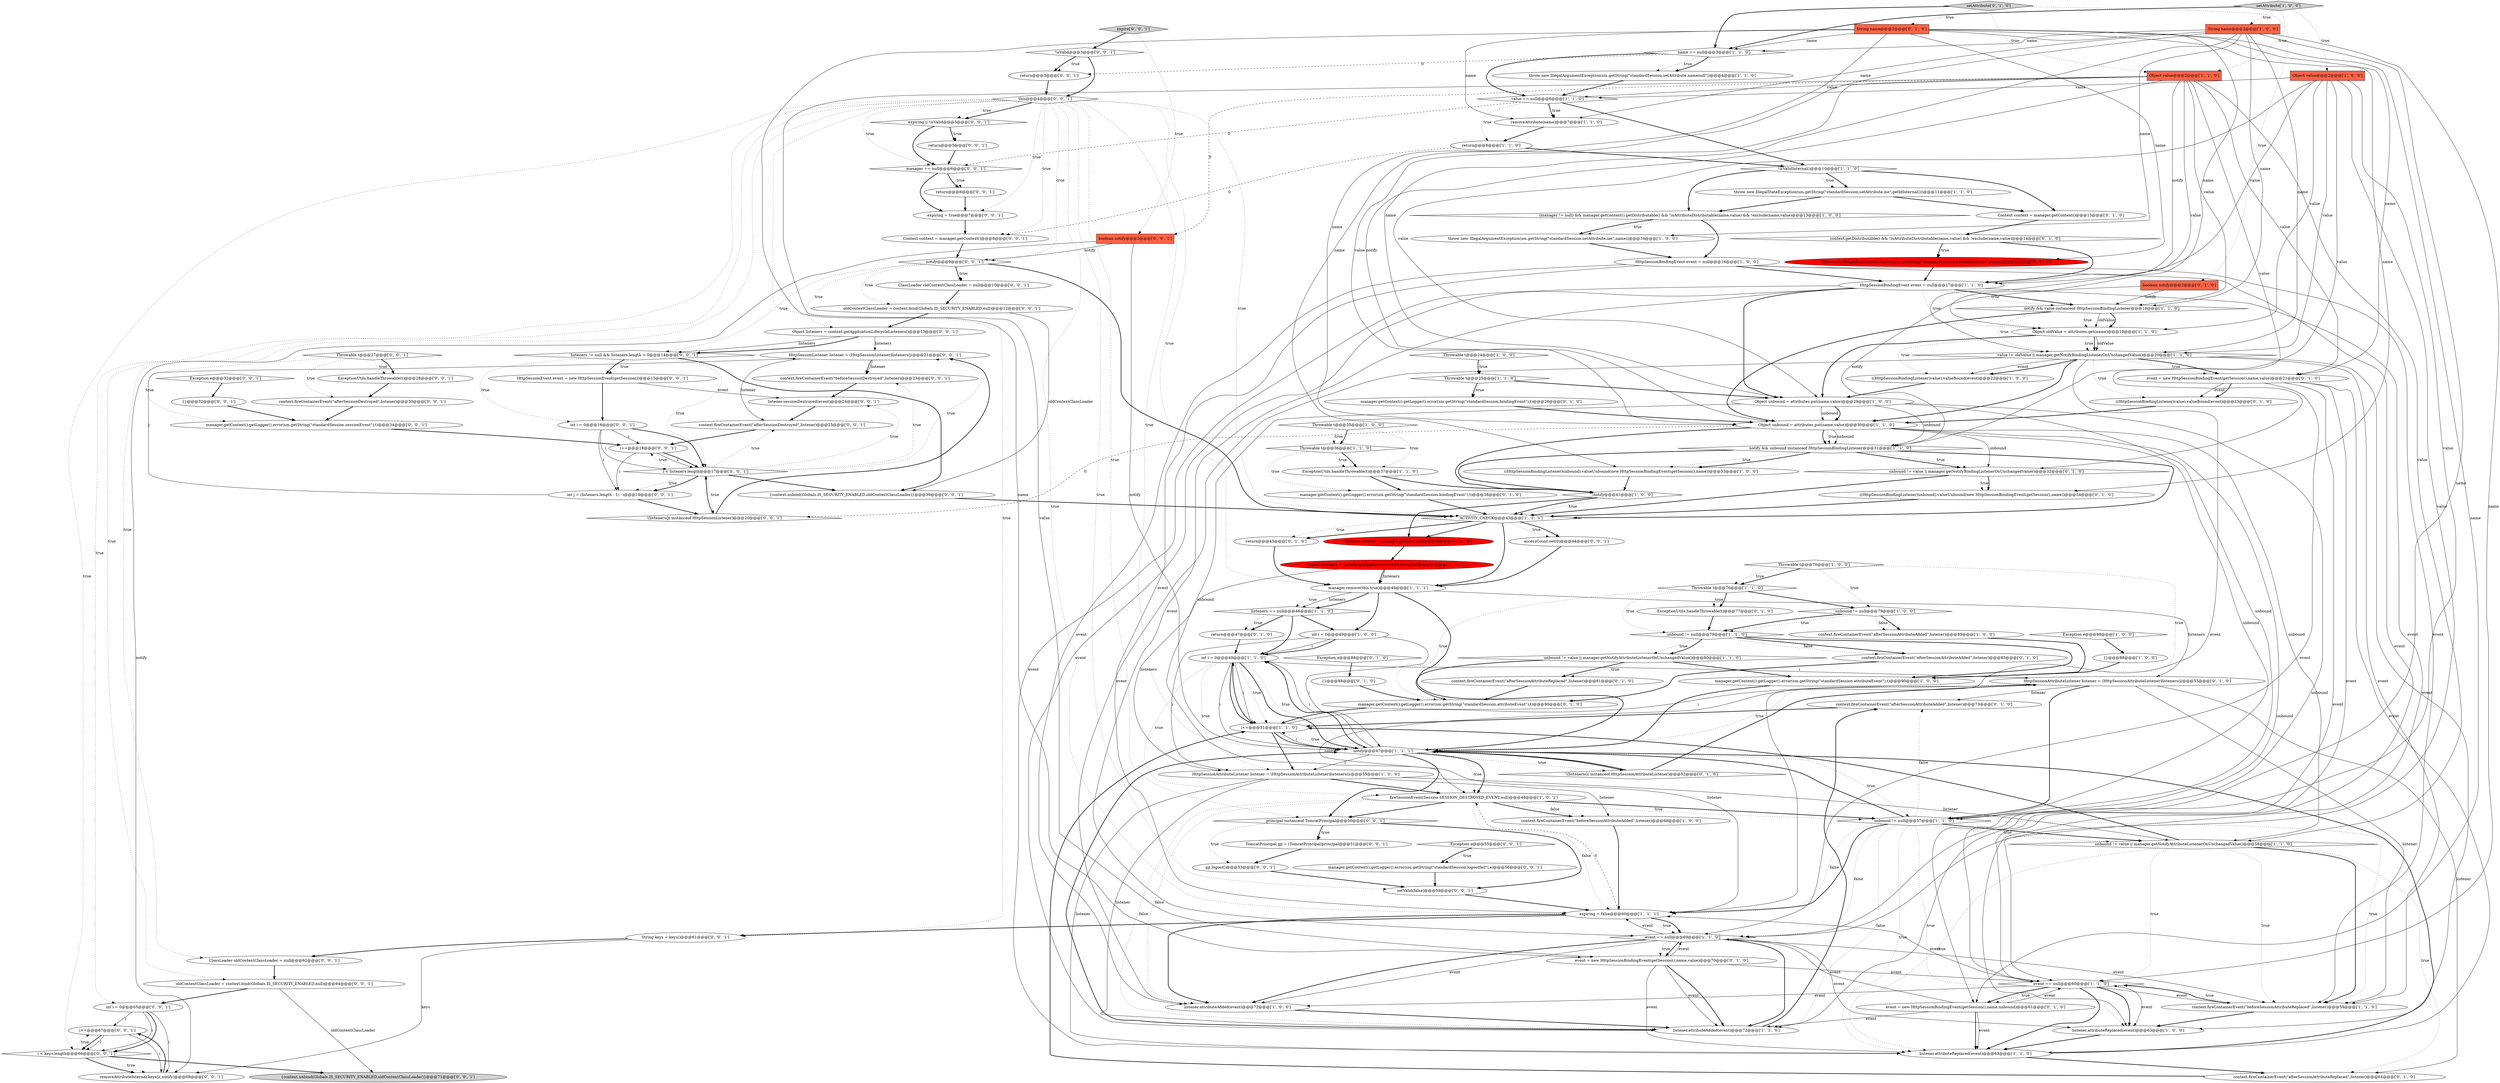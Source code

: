 digraph {
106 [style = filled, label = "notify@@@9@@@['0', '0', '1']", fillcolor = white, shape = diamond image = "AAA0AAABBB3BBB"];
45 [style = filled, label = "listeners == null@@@46@@@['1', '1', '0']", fillcolor = white, shape = diamond image = "AAA0AAABBB1BBB"];
86 [style = filled, label = "ClassLoader oldContextClassLoader = null@@@10@@@['0', '0', '1']", fillcolor = white, shape = ellipse image = "AAA0AAABBB3BBB"];
104 [style = filled, label = "return@@@3@@@['0', '0', '1']", fillcolor = white, shape = ellipse image = "AAA0AAABBB3BBB"];
73 [style = filled, label = "context.fireContainerEvent(\"afterSessionAttributeAdded\",listener)@@@73@@@['0', '1', '0']", fillcolor = white, shape = ellipse image = "AAA0AAABBB2BBB"];
31 [style = filled, label = "listener.attributeReplaced(event)@@@63@@@['1', '0', '0']", fillcolor = white, shape = ellipse image = "AAA0AAABBB1BBB"];
61 [style = filled, label = "return@@@43@@@['0', '1', '0']", fillcolor = white, shape = ellipse image = "AAA0AAABBB2BBB"];
74 [style = filled, label = "context.fireContainerEvent(\"afterSessionAttributeReplaced\",listener)@@@81@@@['0', '1', '0']", fillcolor = white, shape = ellipse image = "AAA0AAABBB2BBB"];
96 [style = filled, label = "!isValid@@@3@@@['0', '0', '1']", fillcolor = white, shape = diamond image = "AAA0AAABBB3BBB"];
17 [style = filled, label = "String name@@@2@@@['1', '0', '0']", fillcolor = tomato, shape = box image = "AAA0AAABBB1BBB"];
62 [style = filled, label = "event = new HttpSessionBindingEvent(getSession(),name,value)@@@21@@@['0', '1', '0']", fillcolor = white, shape = ellipse image = "AAA0AAABBB2BBB"];
51 [style = filled, label = "Object oldValue = attributes.get(name)@@@19@@@['1', '1', '0']", fillcolor = white, shape = ellipse image = "AAA0AAABBB1BBB"];
128 [style = filled, label = "Object listeners = context.getApplicationLifecycleListeners()@@@13@@@['0', '0', '1']", fillcolor = white, shape = ellipse image = "AAA0AAABBB3BBB"];
50 [style = filled, label = "listener.attributeReplaced(event)@@@63@@@['1', '1', '0']", fillcolor = white, shape = ellipse image = "AAA0AAABBB1BBB"];
123 [style = filled, label = "Exception e@@@55@@@['0', '0', '1']", fillcolor = white, shape = diamond image = "AAA0AAABBB3BBB"];
41 [style = filled, label = "manager.getContext().getLogger().error(sm.getString(\"standardSession.attributeEvent\"),t)@@@90@@@['1', '0', '0']", fillcolor = white, shape = ellipse image = "AAA0AAABBB1BBB"];
30 [style = filled, label = "((HttpSessionBindingListener)value).valueBound(event)@@@22@@@['1', '0', '0']", fillcolor = white, shape = ellipse image = "AAA0AAABBB1BBB"];
65 [style = filled, label = "context.fireContainerEvent(\"afterSessionAttributeReplaced\",listener)@@@64@@@['0', '1', '0']", fillcolor = white, shape = ellipse image = "AAA0AAABBB2BBB"];
85 [style = filled, label = "HttpSessionAttributeListener listener = (HttpSessionAttributeListener)listeners(i(@@@55@@@['0', '1', '0']", fillcolor = white, shape = ellipse image = "AAA0AAABBB2BBB"];
131 [style = filled, label = "context.fireContainerEvent(\"beforeSessionDestroyed\",listener)@@@23@@@['0', '0', '1']", fillcolor = white, shape = ellipse image = "AAA0AAABBB3BBB"];
53 [style = filled, label = "Throwable t@@@76@@@['1', '0', '0']", fillcolor = white, shape = diamond image = "AAA0AAABBB1BBB"];
32 [style = filled, label = "name == null@@@3@@@['1', '1', '0']", fillcolor = white, shape = diamond image = "AAA0AAABBB1BBB"];
119 [style = filled, label = "i < listeners.length@@@17@@@['0', '0', '1']", fillcolor = white, shape = diamond image = "AAA0AAABBB3BBB"];
46 [style = filled, label = "setAttribute['1', '0', '0']", fillcolor = lightgray, shape = diamond image = "AAA0AAABBB1BBB"];
109 [style = filled, label = "this@@@4@@@['0', '0', '1']", fillcolor = white, shape = diamond image = "AAA0AAABBB3BBB"];
49 [style = filled, label = "listener.attributeAdded(event)@@@72@@@['1', '0', '0']", fillcolor = white, shape = ellipse image = "AAA0AAABBB1BBB"];
64 [style = filled, label = "((HttpSessionBindingListener)value).valueBound(event)@@@23@@@['0', '1', '0']", fillcolor = white, shape = ellipse image = "AAA0AAABBB2BBB"];
56 [style = filled, label = "Throwable t@@@24@@@['1', '0', '0']", fillcolor = white, shape = diamond image = "AAA0AAABBB1BBB"];
91 [style = filled, label = "HttpSessionListener listener = (HttpSessionListener)listeners(j(@@@21@@@['0', '0', '1']", fillcolor = white, shape = ellipse image = "AAA0AAABBB3BBB"];
120 [style = filled, label = "manager.getContext().getLogger().error(sm.getString(\"standardSession.sessionEvent\"),t)@@@34@@@['0', '0', '1']", fillcolor = white, shape = ellipse image = "AAA0AAABBB3BBB"];
133 [style = filled, label = "context.fireContainerEvent(\"afterSessionDestroyed\",listener)@@@30@@@['0', '0', '1']", fillcolor = white, shape = ellipse image = "AAA0AAABBB3BBB"];
39 [style = filled, label = "value != oldValue || manager.getNotifyBindingListenerOnUnchangedValue()@@@20@@@['1', '1', '0']", fillcolor = white, shape = diamond image = "AAA0AAABBB1BBB"];
63 [style = filled, label = "manager.getContext().getLogger().error(sm.getString(\"standardSession.bindingEvent\"),t)@@@38@@@['0', '1', '0']", fillcolor = white, shape = ellipse image = "AAA0AAABBB2BBB"];
55 [style = filled, label = "unbound != value || manager.getNotifyAttributeListenerOnUnchangedValue()@@@58@@@['1', '1', '0']", fillcolor = white, shape = diamond image = "AAA0AAABBB1BBB"];
16 [style = filled, label = "ACTIVITY_CHECK@@@43@@@['1', '1', '1']", fillcolor = white, shape = diamond image = "AAA0AAABBB1BBB"];
79 [style = filled, label = "!(listeners(i( instanceof HttpSessionAttributeListener)@@@52@@@['0', '1', '0']", fillcolor = white, shape = diamond image = "AAA0AAABBB2BBB"];
38 [style = filled, label = "HttpSessionBindingEvent event = null@@@16@@@['1', '0', '0']", fillcolor = white, shape = ellipse image = "AAA0AAABBB1BBB"];
99 [style = filled, label = "{context.unbind(Globals.IS_SECURITY_ENABLED,oldContextClassLoader)}@@@71@@@['0', '0', '1']", fillcolor = lightgray, shape = ellipse image = "AAA0AAABBB3BBB"];
107 [style = filled, label = "i++@@@67@@@['0', '0', '1']", fillcolor = white, shape = ellipse image = "AAA0AAABBB3BBB"];
47 [style = filled, label = "notify && unbound instanceof HttpSessionBindingListener@@@31@@@['1', '1', '0']", fillcolor = white, shape = diamond image = "AAA0AAABBB1BBB"];
83 [style = filled, label = "String name@@@2@@@['0', '1', '0']", fillcolor = tomato, shape = box image = "AAA0AAABBB2BBB"];
101 [style = filled, label = "expiring || !isValid@@@5@@@['0', '0', '1']", fillcolor = white, shape = diamond image = "AAA0AAABBB3BBB"];
13 [style = filled, label = "int i = 0@@@49@@@['1', '1', '0']", fillcolor = white, shape = ellipse image = "AAA0AAABBB1BBB"];
33 [style = filled, label = "removeAttribute(name)@@@7@@@['1', '1', '0']", fillcolor = white, shape = ellipse image = "AAA0AAABBB1BBB"];
67 [style = filled, label = "event = new HttpSessionBindingEvent(getSession(),name,value)@@@70@@@['0', '1', '0']", fillcolor = white, shape = ellipse image = "AAA0AAABBB2BBB"];
72 [style = filled, label = "throw new IllegalArgumentException(sm.getString(\"standardSession.setAttribute.iae\",name))@@@15@@@['0', '1', '0']", fillcolor = red, shape = ellipse image = "AAA1AAABBB2BBB"];
93 [style = filled, label = "principal instanceof TomcatPrincipal@@@50@@@['0', '0', '1']", fillcolor = white, shape = diamond image = "AAA0AAABBB3BBB"];
19 [style = filled, label = "listener.attributeAdded(event)@@@72@@@['1', '1', '0']", fillcolor = white, shape = ellipse image = "AAA0AAABBB1BBB"];
127 [style = filled, label = "Throwable t@@@27@@@['0', '0', '1']", fillcolor = white, shape = diamond image = "AAA0AAABBB3BBB"];
115 [style = filled, label = "{}@@@32@@@['0', '0', '1']", fillcolor = white, shape = ellipse image = "AAA0AAABBB3BBB"];
59 [style = filled, label = "context.fireContainerEvent(\"afterSessionAttributeAdded\",listener)@@@85@@@['1', '0', '0']", fillcolor = white, shape = ellipse image = "AAA0AAABBB1BBB"];
78 [style = filled, label = "Context context = manager.getContext()@@@13@@@['0', '1', '0']", fillcolor = white, shape = ellipse image = "AAA0AAABBB2BBB"];
70 [style = filled, label = "boolean notify@@@2@@@['0', '1', '0']", fillcolor = tomato, shape = box image = "AAA0AAABBB2BBB"];
26 [style = filled, label = "HttpSessionBindingEvent event = null@@@17@@@['1', '1', '0']", fillcolor = white, shape = ellipse image = "AAA0AAABBB1BBB"];
90 [style = filled, label = "Exception e@@@32@@@['0', '0', '1']", fillcolor = white, shape = diamond image = "AAA0AAABBB3BBB"];
2 [style = filled, label = "Object value@@@2@@@['1', '0', '0']", fillcolor = tomato, shape = box image = "AAA0AAABBB1BBB"];
114 [style = filled, label = "ExceptionUtils.handleThrowable(t)@@@28@@@['0', '0', '1']", fillcolor = white, shape = ellipse image = "AAA0AAABBB3BBB"];
102 [style = filled, label = "int i = 0@@@65@@@['0', '0', '1']", fillcolor = white, shape = ellipse image = "AAA0AAABBB3BBB"];
69 [style = filled, label = "Exception e@@@88@@@['0', '1', '0']", fillcolor = white, shape = diamond image = "AAA0AAABBB2BBB"];
80 [style = filled, label = "return@@@47@@@['0', '1', '0']", fillcolor = white, shape = ellipse image = "AAA0AAABBB2BBB"];
100 [style = filled, label = "listeners != null && listeners.length > 0@@@14@@@['0', '0', '1']", fillcolor = white, shape = diamond image = "AAA0AAABBB3BBB"];
82 [style = filled, label = "((HttpSessionBindingListener)unbound).valueUnbound(new HttpSessionBindingEvent(getSession(),name))@@@34@@@['0', '1', '0']", fillcolor = white, shape = ellipse image = "AAA0AAABBB2BBB"];
11 [style = filled, label = "unbound != value || manager.getNotifyAttributeListenerOnUnchangedValue()@@@80@@@['1', '1', '0']", fillcolor = white, shape = diamond image = "AAA0AAABBB1BBB"];
52 [style = filled, label = "unbound != null@@@57@@@['1', '1', '0']", fillcolor = white, shape = diamond image = "AAA0AAABBB1BBB"];
40 [style = filled, label = "context.fireContainerEvent(\"beforeSessionAttributeReplaced\",listener)@@@59@@@['1', '1', '0']", fillcolor = white, shape = ellipse image = "AAA0AAABBB1BBB"];
8 [style = filled, label = "HttpSessionAttributeListener listener = (HttpSessionAttributeListener)listeners(i(@@@55@@@['1', '0', '0']", fillcolor = white, shape = ellipse image = "AAA0AAABBB1BBB"];
60 [style = filled, label = "context.getDistributable() && !isAttributeDistributable(name,value) && !exclude(name,value)@@@14@@@['0', '1', '0']", fillcolor = white, shape = diamond image = "AAA0AAABBB2BBB"];
22 [style = filled, label = "throw new IllegalStateException(sm.getString(\"standardSession.setAttribute.ise\",getIdInternal()))@@@11@@@['1', '1', '0']", fillcolor = white, shape = ellipse image = "AAA0AAABBB1BBB"];
25 [style = filled, label = "Throwable t@@@36@@@['1', '1', '0']", fillcolor = white, shape = diamond image = "AAA0AAABBB1BBB"];
34 [style = filled, label = "Object unbound = attributes.put(name,value)@@@29@@@['1', '0', '0']", fillcolor = white, shape = ellipse image = "AAA0AAABBB1BBB"];
42 [style = filled, label = "(manager != null) && manager.getContext().getDistributable() && !isAttributeDistributable(name,value) && !exclude(name,value)@@@13@@@['1', '0', '0']", fillcolor = white, shape = diamond image = "AAA0AAABBB1BBB"];
37 [style = filled, label = "context.fireContainerEvent(\"beforeSessionAttributeAdded\",listener)@@@68@@@['1', '0', '0']", fillcolor = white, shape = ellipse image = "AAA0AAABBB1BBB"];
118 [style = filled, label = "HttpSessionEvent event = new HttpSessionEvent(getSession())@@@15@@@['0', '0', '1']", fillcolor = white, shape = ellipse image = "AAA0AAABBB3BBB"];
122 [style = filled, label = "TomcatPrincipal gp = (TomcatPrincipal)principal@@@51@@@['0', '0', '1']", fillcolor = white, shape = ellipse image = "AAA0AAABBB3BBB"];
76 [style = filled, label = "unbound != value || manager.getNotifyBindingListenerOnUnchangedValue()@@@32@@@['0', '1', '0']", fillcolor = white, shape = diamond image = "AAA0AAABBB2BBB"];
110 [style = filled, label = "i < keys.length@@@66@@@['0', '0', '1']", fillcolor = white, shape = diamond image = "AAA0AAABBB3BBB"];
7 [style = filled, label = "return@@@8@@@['1', '1', '0']", fillcolor = white, shape = ellipse image = "AAA0AAABBB1BBB"];
129 [style = filled, label = "expiring = true@@@7@@@['0', '0', '1']", fillcolor = white, shape = ellipse image = "AAA0AAABBB3BBB"];
12 [style = filled, label = "notify@@@47@@@['1', '1', '1']", fillcolor = white, shape = diamond image = "AAA0AAABBB1BBB"];
48 [style = filled, label = "Object unbound = attributes.put(name,value)@@@30@@@['1', '1', '0']", fillcolor = white, shape = ellipse image = "AAA0AAABBB1BBB"];
77 [style = filled, label = "setAttribute['0', '1', '0']", fillcolor = lightgray, shape = diamond image = "AAA0AAABBB2BBB"];
113 [style = filled, label = "!(listeners(j( instanceof HttpSessionListener)@@@20@@@['0', '0', '1']", fillcolor = white, shape = diamond image = "AAA0AAABBB3BBB"];
3 [style = filled, label = "throw new IllegalArgumentException(sm.getString(\"standardSession.setAttribute.namenull\"))@@@4@@@['1', '1', '0']", fillcolor = white, shape = ellipse image = "AAA0AAABBB1BBB"];
66 [style = filled, label = "manager.getContext().getLogger().error(sm.getString(\"standardSession.attributeEvent\"),t)@@@90@@@['0', '1', '0']", fillcolor = white, shape = ellipse image = "AAA0AAABBB2BBB"];
23 [style = filled, label = "Context context = manager.getContext()@@@44@@@['1', '0', '0']", fillcolor = red, shape = ellipse image = "AAA1AAABBB1BBB"];
14 [style = filled, label = "{}@@@88@@@['1', '0', '0']", fillcolor = white, shape = ellipse image = "AAA0AAABBB1BBB"];
92 [style = filled, label = "return@@@6@@@['0', '0', '1']", fillcolor = white, shape = ellipse image = "AAA0AAABBB3BBB"];
9 [style = filled, label = "value == null@@@6@@@['1', '1', '0']", fillcolor = white, shape = diamond image = "AAA0AAABBB1BBB"];
111 [style = filled, label = "return@@@5@@@['0', '0', '1']", fillcolor = white, shape = ellipse image = "AAA0AAABBB3BBB"];
54 [style = filled, label = "fireSessionEvent(Session.SESSION_DESTROYED_EVENT,null)@@@48@@@['1', '0', '1']", fillcolor = white, shape = ellipse image = "AAA0AAABBB1BBB"];
28 [style = filled, label = "unbound != null@@@79@@@['1', '1', '0']", fillcolor = white, shape = diamond image = "AAA0AAABBB1BBB"];
88 [style = filled, label = "boolean notify@@@2@@@['0', '0', '1']", fillcolor = tomato, shape = box image = "AAA0AAABBB3BBB"];
68 [style = filled, label = "ExceptionUtils.handleThrowable(t)@@@77@@@['0', '1', '0']", fillcolor = white, shape = ellipse image = "AAA0AAABBB2BBB"];
108 [style = filled, label = "manager == null@@@6@@@['0', '0', '1']", fillcolor = white, shape = diamond image = "AAA0AAABBB3BBB"];
5 [style = filled, label = "Throwable t@@@76@@@['1', '1', '0']", fillcolor = white, shape = diamond image = "AAA0AAABBB1BBB"];
44 [style = filled, label = "i++@@@51@@@['1', '1', '0']", fillcolor = white, shape = ellipse image = "AAA0AAABBB1BBB"];
112 [style = filled, label = "i++@@@18@@@['0', '0', '1']", fillcolor = white, shape = ellipse image = "AAA0AAABBB3BBB"];
43 [style = filled, label = "Throwable t@@@35@@@['1', '0', '0']", fillcolor = white, shape = diamond image = "AAA0AAABBB1BBB"];
130 [style = filled, label = "listener.sessionDestroyed(event)@@@24@@@['0', '0', '1']", fillcolor = white, shape = ellipse image = "AAA0AAABBB3BBB"];
35 [style = filled, label = "!notify@@@41@@@['1', '0', '0']", fillcolor = white, shape = diamond image = "AAA0AAABBB1BBB"];
15 [style = filled, label = "Exception e@@@88@@@['1', '0', '0']", fillcolor = white, shape = diamond image = "AAA0AAABBB1BBB"];
89 [style = filled, label = "context.fireContainerEvent(\"afterSessionDestroyed\",listener)@@@25@@@['0', '0', '1']", fillcolor = white, shape = ellipse image = "AAA0AAABBB3BBB"];
4 [style = filled, label = "Throwable t@@@25@@@['1', '1', '0']", fillcolor = white, shape = diamond image = "AAA0AAABBB1BBB"];
84 [style = filled, label = "{}@@@88@@@['0', '1', '0']", fillcolor = white, shape = ellipse image = "AAA0AAABBB2BBB"];
125 [style = filled, label = "{context.unbind(Globals.IS_SECURITY_ENABLED,oldContextClassLoader)}@@@39@@@['0', '0', '1']", fillcolor = white, shape = ellipse image = "AAA0AAABBB3BBB"];
81 [style = filled, label = "manager.getContext().getLogger().error(sm.getString(\"standardSession.bindingEvent\"),t)@@@26@@@['0', '1', '0']", fillcolor = white, shape = ellipse image = "AAA0AAABBB2BBB"];
29 [style = filled, label = "event == null@@@60@@@['1', '1', '0']", fillcolor = white, shape = diamond image = "AAA0AAABBB1BBB"];
124 [style = filled, label = "Context context = manager.getContext()@@@8@@@['0', '0', '1']", fillcolor = white, shape = ellipse image = "AAA0AAABBB3BBB"];
97 [style = filled, label = "ClassLoader oldContextClassLoader = null@@@62@@@['0', '0', '1']", fillcolor = white, shape = ellipse image = "AAA0AAABBB3BBB"];
18 [style = filled, label = "ExceptionUtils.handleThrowable(t)@@@37@@@['1', '1', '0']", fillcolor = white, shape = ellipse image = "AAA0AAABBB1BBB"];
98 [style = filled, label = "String keys = keys()@@@61@@@['0', '0', '1']", fillcolor = white, shape = ellipse image = "AAA0AAABBB3BBB"];
103 [style = filled, label = "int i = 0@@@16@@@['0', '0', '1']", fillcolor = white, shape = ellipse image = "AAA0AAABBB3BBB"];
75 [style = filled, label = "context.fireContainerEvent(\"afterSessionAttributeAdded\",listener)@@@85@@@['0', '1', '0']", fillcolor = white, shape = ellipse image = "AAA0AAABBB2BBB"];
24 [style = filled, label = "unbound != null@@@79@@@['1', '0', '0']", fillcolor = white, shape = diamond image = "AAA0AAABBB1BBB"];
36 [style = filled, label = "expiring = false@@@60@@@['1', '1', '1']", fillcolor = white, shape = ellipse image = "AAA0AAABBB1BBB"];
116 [style = filled, label = "setValid(false)@@@59@@@['0', '0', '1']", fillcolor = white, shape = ellipse image = "AAA0AAABBB3BBB"];
58 [style = filled, label = "((HttpSessionBindingListener)unbound).valueUnbound(new HttpSessionBindingEvent(getSession(),name))@@@33@@@['1', '0', '0']", fillcolor = white, shape = ellipse image = "AAA0AAABBB1BBB"];
0 [style = filled, label = "notify && value instanceof HttpSessionBindingListener@@@18@@@['1', '1', '0']", fillcolor = white, shape = diamond image = "AAA0AAABBB1BBB"];
21 [style = filled, label = "!isValidInternal()@@@10@@@['1', '1', '0']", fillcolor = white, shape = diamond image = "AAA0AAABBB1BBB"];
126 [style = filled, label = "oldContextClassLoader = context.bind(Globals.IS_SECURITY_ENABLED,null)@@@64@@@['0', '0', '1']", fillcolor = white, shape = ellipse image = "AAA0AAABBB3BBB"];
20 [style = filled, label = "throw new IllegalArgumentException(sm.getString(\"standardSession.setAttribute.iae\",name))@@@14@@@['1', '0', '0']", fillcolor = white, shape = ellipse image = "AAA0AAABBB1BBB"];
94 [style = filled, label = "accessCount.set(0)@@@44@@@['0', '0', '1']", fillcolor = white, shape = ellipse image = "AAA0AAABBB3BBB"];
117 [style = filled, label = "gp.logout()@@@53@@@['0', '0', '1']", fillcolor = white, shape = ellipse image = "AAA0AAABBB3BBB"];
1 [style = filled, label = "event == null@@@69@@@['1', '1', '0']", fillcolor = white, shape = diamond image = "AAA0AAABBB1BBB"];
87 [style = filled, label = "removeAttributeInternal(keys(i(,notify)@@@68@@@['0', '0', '1']", fillcolor = white, shape = ellipse image = "AAA0AAABBB3BBB"];
95 [style = filled, label = "oldContextClassLoader = context.bind(Globals.IS_SECURITY_ENABLED,null)@@@12@@@['0', '0', '1']", fillcolor = white, shape = ellipse image = "AAA0AAABBB3BBB"];
132 [style = filled, label = "manager.getContext().getLogger().error(sm.getString(\"standardSession.logoutfail\"),e)@@@56@@@['0', '0', '1']", fillcolor = white, shape = ellipse image = "AAA0AAABBB3BBB"];
27 [style = filled, label = "Object value@@@2@@@['1', '1', '0']", fillcolor = tomato, shape = box image = "AAA0AAABBB1BBB"];
10 [style = filled, label = "int i = 0@@@49@@@['1', '0', '0']", fillcolor = white, shape = ellipse image = "AAA0AAABBB1BBB"];
57 [style = filled, label = "manager.remove(this,true)@@@46@@@['1', '1', '1']", fillcolor = white, shape = ellipse image = "AAA0AAABBB1BBB"];
71 [style = filled, label = "event = new HttpSessionBindingEvent(getSession(),name,unbound)@@@61@@@['0', '1', '0']", fillcolor = white, shape = ellipse image = "AAA0AAABBB2BBB"];
6 [style = filled, label = "Object listeners = context.getApplicationEventListeners()@@@45@@@['1', '0', '0']", fillcolor = red, shape = ellipse image = "AAA1AAABBB1BBB"];
105 [style = filled, label = "int j = (listeners.length - 1) - i@@@19@@@['0', '0', '1']", fillcolor = white, shape = ellipse image = "AAA0AAABBB3BBB"];
121 [style = filled, label = "expire['0', '0', '1']", fillcolor = lightgray, shape = diamond image = "AAA0AAABBB3BBB"];
106->16 [style = bold, label=""];
10->12 [style = solid, label="i"];
54->36 [style = dotted, label="false"];
4->81 [style = dotted, label="true"];
121->96 [style = bold, label=""];
26->34 [style = bold, label=""];
61->57 [style = bold, label=""];
54->19 [style = dotted, label="false"];
52->55 [style = bold, label=""];
52->19 [style = dotted, label="false"];
35->16 [style = dotted, label="true"];
108->129 [style = bold, label=""];
2->1 [style = solid, label="value"];
57->85 [style = solid, label="listeners"];
39->62 [style = dotted, label="true"];
32->3 [style = dotted, label="true"];
51->39 [style = bold, label=""];
9->21 [style = bold, label=""];
22->78 [style = bold, label=""];
109->102 [style = dotted, label="true"];
29->40 [style = solid, label="event"];
39->30 [style = solid, label="event"];
46->2 [style = dotted, label="true"];
45->10 [style = bold, label=""];
110->87 [style = dotted, label="true"];
1->31 [style = solid, label="event"];
24->59 [style = bold, label=""];
2->34 [style = solid, label="value"];
34->48 [style = bold, label=""];
81->48 [style = bold, label=""];
12->44 [style = dotted, label="true"];
2->26 [style = solid, label="value"];
109->116 [style = dotted, label="true"];
29->71 [style = bold, label=""];
26->0 [style = bold, label=""];
62->50 [style = solid, label="event"];
57->12 [style = bold, label=""];
21->22 [style = bold, label=""];
83->51 [style = solid, label="name"];
0->51 [style = dotted, label="true"];
12->93 [style = bold, label=""];
84->66 [style = bold, label=""];
88->87 [style = solid, label="notify"];
48->113 [style = dashed, label="0"];
63->16 [style = bold, label=""];
12->85 [style = dotted, label="true"];
42->38 [style = bold, label=""];
16->61 [style = dotted, label="true"];
47->16 [style = bold, label=""];
11->74 [style = bold, label=""];
83->82 [style = solid, label="name"];
83->67 [style = solid, label="name"];
53->24 [style = dotted, label="true"];
25->18 [style = bold, label=""];
16->61 [style = bold, label=""];
95->128 [style = bold, label=""];
106->95 [style = dotted, label="true"];
27->67 [style = solid, label="value"];
16->23 [style = bold, label=""];
112->119 [style = bold, label=""];
73->44 [style = bold, label=""];
26->19 [style = solid, label="event"];
112->119 [style = solid, label="i"];
28->75 [style = bold, label=""];
128->100 [style = solid, label="listeners"];
93->122 [style = dotted, label="true"];
52->50 [style = dotted, label="true"];
11->41 [style = bold, label=""];
26->50 [style = solid, label="event"];
123->132 [style = dotted, label="true"];
62->29 [style = solid, label="event"];
109->129 [style = dotted, label="true"];
52->36 [style = dotted, label="false"];
93->117 [style = dotted, label="true"];
100->103 [style = dotted, label="true"];
41->12 [style = bold, label=""];
13->85 [style = solid, label="i"];
4->34 [style = bold, label=""];
52->40 [style = dotted, label="true"];
39->48 [style = bold, label=""];
80->13 [style = bold, label=""];
93->122 [style = bold, label=""];
119->113 [style = dotted, label="true"];
53->5 [style = bold, label=""];
62->1 [style = solid, label="event"];
4->81 [style = bold, label=""];
45->13 [style = bold, label=""];
132->116 [style = bold, label=""];
27->55 [style = solid, label="value"];
39->49 [style = solid, label="event"];
46->27 [style = dotted, label="true"];
0->51 [style = solid, label="oldValue"];
34->54 [style = solid, label="unbound"];
39->30 [style = bold, label=""];
55->44 [style = bold, label=""];
13->44 [style = solid, label="i"];
55->65 [style = dotted, label="true"];
29->31 [style = solid, label="event"];
48->47 [style = bold, label=""];
0->51 [style = bold, label=""];
119->105 [style = dotted, label="true"];
57->10 [style = bold, label=""];
48->52 [style = solid, label="unbound"];
1->36 [style = solid, label="event"];
111->108 [style = bold, label=""];
13->54 [style = dotted, label="true"];
55->50 [style = dotted, label="true"];
39->62 [style = bold, label=""];
67->50 [style = solid, label="event"];
57->45 [style = dotted, label="true"];
76->16 [style = bold, label=""];
54->93 [style = bold, label=""];
1->67 [style = dotted, label="true"];
12->8 [style = solid, label="i"];
90->115 [style = bold, label=""];
51->30 [style = dotted, label="true"];
110->99 [style = bold, label=""];
27->39 [style = solid, label="value"];
5->66 [style = dotted, label="true"];
17->32 [style = solid, label="name"];
54->52 [style = dotted, label="true"];
2->39 [style = solid, label="value"];
2->9 [style = solid, label="value"];
128->91 [style = solid, label="listeners"];
12->54 [style = dotted, label="true"];
54->37 [style = bold, label=""];
121->88 [style = dotted, label="true"];
44->85 [style = solid, label="i"];
34->48 [style = solid, label="unbound"];
112->105 [style = solid, label="i"];
32->3 [style = bold, label=""];
102->107 [style = solid, label="i"];
130->89 [style = bold, label=""];
83->48 [style = solid, label="name"];
71->29 [style = solid, label="event"];
54->52 [style = bold, label=""];
9->33 [style = dotted, label="true"];
83->72 [style = solid, label="name"];
37->36 [style = bold, label=""];
52->31 [style = dotted, label="true"];
21->22 [style = dotted, label="true"];
34->52 [style = solid, label="unbound"];
30->34 [style = bold, label=""];
109->97 [style = dotted, label="true"];
17->39 [style = solid, label="name"];
0->39 [style = dotted, label="true"];
62->19 [style = solid, label="event"];
48->47 [style = dotted, label="true"];
119->125 [style = bold, label=""];
27->9 [style = solid, label="value"];
17->29 [style = solid, label="name"];
60->72 [style = dotted, label="true"];
32->104 [style = dashed, label="0"];
39->64 [style = dotted, label="true"];
109->124 [style = dotted, label="true"];
89->112 [style = bold, label=""];
72->26 [style = bold, label=""];
40->29 [style = bold, label=""];
100->119 [style = dotted, label="true"];
36->54 [style = dashed, label="0"];
8->55 [style = solid, label="listener"];
109->101 [style = dotted, label="true"];
107->87 [style = solid, label="i"];
54->49 [style = dotted, label="false"];
16->94 [style = dotted, label="true"];
48->47 [style = solid, label="unbound"];
21->78 [style = bold, label=""];
36->98 [style = bold, label=""];
29->36 [style = solid, label="event"];
52->1 [style = dotted, label="false"];
8->19 [style = solid, label="listener"];
28->41 [style = bold, label=""];
3->9 [style = bold, label=""];
74->66 [style = bold, label=""];
32->9 [style = bold, label=""];
12->13 [style = bold, label=""];
13->8 [style = dotted, label="true"];
29->50 [style = bold, label=""];
103->105 [style = solid, label="i"];
65->44 [style = bold, label=""];
91->131 [style = bold, label=""];
119->91 [style = dotted, label="true"];
42->20 [style = dotted, label="true"];
94->57 [style = bold, label=""];
2->52 [style = solid, label="value"];
14->41 [style = bold, label=""];
69->84 [style = bold, label=""];
113->91 [style = bold, label=""];
77->70 [style = dotted, label="true"];
124->106 [style = bold, label=""];
35->16 [style = bold, label=""];
60->26 [style = bold, label=""];
42->20 [style = bold, label=""];
24->28 [style = dotted, label="true"];
79->85 [style = bold, label=""];
18->63 [style = bold, label=""];
62->64 [style = solid, label="event"];
46->17 [style = dotted, label="true"];
127->114 [style = bold, label=""];
71->50 [style = bold, label=""];
5->68 [style = dotted, label="true"];
83->71 [style = solid, label="name"];
6->8 [style = solid, label="listeners"];
44->13 [style = bold, label=""];
17->58 [style = solid, label="name"];
106->100 [style = dotted, label="true"];
51->34 [style = bold, label=""];
6->57 [style = solid, label="listeners"];
131->130 [style = bold, label=""];
29->71 [style = dotted, label="true"];
126->99 [style = solid, label="oldContextClassLoader"];
39->40 [style = solid, label="event"];
28->11 [style = dotted, label="true"];
6->57 [style = bold, label=""];
27->26 [style = solid, label="notify"];
53->41 [style = dotted, label="true"];
17->33 [style = solid, label="name"];
103->119 [style = bold, label=""];
54->37 [style = dotted, label="false"];
51->39 [style = solid, label="oldValue"];
82->16 [style = bold, label=""];
48->76 [style = solid, label="unbound"];
48->35 [style = bold, label=""];
116->36 [style = bold, label=""];
25->18 [style = dotted, label="true"];
50->65 [style = bold, label=""];
85->73 [style = solid, label="listener"];
31->50 [style = bold, label=""];
47->76 [style = bold, label=""];
34->29 [style = solid, label="unbound"];
17->34 [style = solid, label="name"];
67->19 [style = solid, label="event"];
50->12 [style = bold, label=""];
76->82 [style = dotted, label="true"];
26->1 [style = solid, label="event"];
87->107 [style = bold, label=""];
38->26 [style = bold, label=""];
105->91 [style = solid, label="j"];
12->54 [style = bold, label=""];
38->40 [style = solid, label="event"];
118->130 [style = solid, label="event"];
33->7 [style = bold, label=""];
102->110 [style = solid, label="i"];
100->118 [style = dotted, label="true"];
98->97 [style = bold, label=""];
58->35 [style = bold, label=""];
55->40 [style = dotted, label="true"];
47->58 [style = dotted, label="true"];
119->89 [style = dotted, label="true"];
113->119 [style = bold, label=""];
47->58 [style = bold, label=""];
38->36 [style = solid, label="event"];
40->29 [style = dotted, label="true"];
13->12 [style = bold, label=""];
75->66 [style = bold, label=""];
27->0 [style = solid, label="value"];
109->57 [style = dotted, label="true"];
106->128 [style = dotted, label="true"];
71->1 [style = solid, label="event"];
109->98 [style = dotted, label="true"];
17->1 [style = solid, label="name"];
85->40 [style = solid, label="listener"];
26->29 [style = solid, label="event"];
125->16 [style = bold, label=""];
22->42 [style = bold, label=""];
12->79 [style = bold, label=""];
29->49 [style = solid, label="event"];
15->14 [style = bold, label=""];
38->49 [style = solid, label="event"];
95->125 [style = solid, label="oldContextClassLoader"];
11->66 [style = bold, label=""];
101->111 [style = dotted, label="true"];
10->13 [style = solid, label="i"];
133->120 [style = bold, label=""];
109->108 [style = dotted, label="true"];
34->47 [style = solid, label="unbound"];
55->29 [style = dotted, label="true"];
39->31 [style = solid, label="event"];
57->45 [style = solid, label="listeners"];
5->24 [style = bold, label=""];
96->104 [style = bold, label=""];
49->19 [style = bold, label=""];
106->86 [style = bold, label=""];
9->7 [style = dotted, label="true"];
8->54 [style = bold, label=""];
68->28 [style = bold, label=""];
85->65 [style = solid, label="listener"];
5->28 [style = dotted, label="true"];
123->132 [style = bold, label=""];
109->101 [style = bold, label=""];
98->87 [style = solid, label="keys"];
91->89 [style = solid, label="listener"];
118->103 [style = bold, label=""];
43->18 [style = dotted, label="true"];
13->12 [style = dotted, label="true"];
45->80 [style = bold, label=""];
29->31 [style = bold, label=""];
70->0 [style = solid, label="notify"];
28->11 [style = bold, label=""];
48->71 [style = solid, label="unbound"];
117->116 [style = bold, label=""];
62->64 [style = bold, label=""];
24->59 [style = dotted, label="false"];
47->35 [style = bold, label=""];
71->50 [style = solid, label="event"];
17->0 [style = solid, label="name"];
71->19 [style = solid, label="event"];
27->88 [style = dashed, label="0"];
47->76 [style = dotted, label="true"];
56->4 [style = bold, label=""];
102->110 [style = bold, label=""];
8->50 [style = solid, label="listener"];
12->79 [style = dotted, label="true"];
96->104 [style = dotted, label="true"];
27->48 [style = solid, label="value"];
16->57 [style = bold, label=""];
119->105 [style = bold, label=""];
109->126 [style = dotted, label="true"];
1->40 [style = solid, label="event"];
101->108 [style = bold, label=""];
43->25 [style = bold, label=""];
64->48 [style = bold, label=""];
66->44 [style = bold, label=""];
107->110 [style = bold, label=""];
12->52 [style = dotted, label="true"];
128->100 [style = bold, label=""];
86->95 [style = bold, label=""];
1->67 [style = bold, label=""];
21->42 [style = bold, label=""];
109->36 [style = dotted, label="true"];
44->8 [style = bold, label=""];
78->60 [style = bold, label=""];
88->106 [style = solid, label="notify"];
129->124 [style = bold, label=""];
38->31 [style = solid, label="event"];
5->68 [style = bold, label=""];
119->112 [style = dotted, label="true"];
109->12 [style = dotted, label="true"];
55->40 [style = bold, label=""];
27->76 [style = solid, label="value"];
115->120 [style = bold, label=""];
35->23 [style = bold, label=""];
83->33 [style = solid, label="name"];
109->93 [style = dotted, label="true"];
108->92 [style = dotted, label="true"];
18->35 [style = bold, label=""];
127->120 [style = dotted, label="true"];
40->31 [style = bold, label=""];
104->109 [style = bold, label=""];
48->55 [style = solid, label="unbound"];
127->133 [style = dotted, label="true"];
100->125 [style = bold, label=""];
105->113 [style = bold, label=""];
13->44 [style = dotted, label="true"];
67->19 [style = bold, label=""];
85->36 [style = solid, label="listener"];
24->28 [style = bold, label=""];
88->12 [style = solid, label="notify"];
16->94 [style = bold, label=""];
19->12 [style = bold, label=""];
9->33 [style = bold, label=""];
1->49 [style = solid, label="event"];
10->8 [style = solid, label="i"];
93->116 [style = bold, label=""];
92->129 [style = bold, label=""];
19->73 [style = bold, label=""];
119->131 [style = dotted, label="true"];
45->80 [style = dotted, label="true"];
1->49 [style = bold, label=""];
9->108 [style = dashed, label="0"];
20->38 [style = bold, label=""];
57->45 [style = bold, label=""];
44->12 [style = bold, label=""];
97->126 [style = bold, label=""];
13->12 [style = solid, label="i"];
83->32 [style = solid, label="name"];
2->51 [style = solid, label="value"];
2->47 [style = solid, label="value"];
106->86 [style = dotted, label="true"];
52->12 [style = bold, label=""];
43->25 [style = dotted, label="true"];
36->49 [style = bold, label=""];
108->92 [style = bold, label=""];
0->48 [style = bold, label=""];
110->87 [style = bold, label=""];
107->110 [style = solid, label="i"];
127->114 [style = dotted, label="true"];
77->32 [style = bold, label=""];
77->83 [style = dotted, label="true"];
52->36 [style = bold, label=""];
76->82 [style = bold, label=""];
1->19 [style = bold, label=""];
91->131 [style = solid, label="listener"];
11->74 [style = dotted, label="true"];
56->4 [style = dotted, label="true"];
39->36 [style = solid, label="event"];
114->133 [style = bold, label=""];
52->73 [style = dotted, label="false"];
52->55 [style = dotted, label="true"];
101->111 [style = bold, label=""];
110->107 [style = dotted, label="true"];
51->39 [style = dotted, label="true"];
77->27 [style = dotted, label="true"];
122->117 [style = bold, label=""];
79->12 [style = bold, label=""];
53->5 [style = dotted, label="true"];
126->102 [style = bold, label=""];
96->109 [style = bold, label=""];
10->13 [style = bold, label=""];
60->72 [style = bold, label=""];
23->6 [style = bold, label=""];
67->1 [style = solid, label="event"];
46->32 [style = bold, label=""];
119->130 [style = dotted, label="true"];
102->87 [style = solid, label="i"];
36->1 [style = dotted, label="true"];
8->37 [style = solid, label="listener"];
67->29 [style = solid, label="event"];
109->106 [style = dotted, label="true"];
13->44 [style = bold, label=""];
27->48 [style = solid, label="notify"];
44->12 [style = solid, label="i"];
83->62 [style = solid, label="name"];
103->112 [style = solid, label="i"];
7->124 [style = dashed, label="0"];
36->1 [style = bold, label=""];
109->16 [style = dotted, label="true"];
85->52 [style = bold, label=""];
100->118 [style = bold, label=""];
17->20 [style = solid, label="name"];
103->119 [style = solid, label="i"];
27->62 [style = solid, label="value"];
12->13 [style = solid, label="i"];
7->21 [style = bold, label=""];
26->51 [style = dotted, label="true"];
28->75 [style = dotted, label="false"];
70->47 [style = solid, label="notify"];
59->41 [style = bold, label=""];
109->110 [style = dotted, label="true"];
120->112 [style = bold, label=""];
26->0 [style = dotted, label="true"];
25->63 [style = dotted, label="true"];
}

